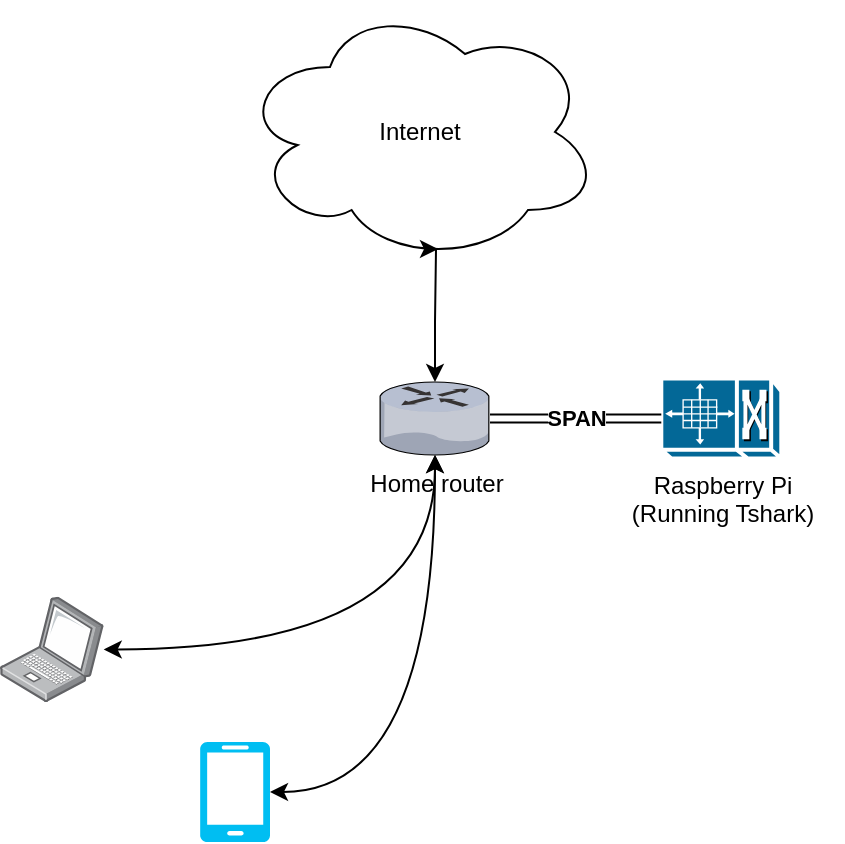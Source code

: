 <mxfile version="26.0.4">
  <diagram name="Página-1" id="ByPnyzdSTrtcEhe8VtN3">
    <mxGraphModel dx="1744" dy="2107" grid="1" gridSize="10" guides="1" tooltips="1" connect="1" arrows="1" fold="1" page="1" pageScale="1" pageWidth="827" pageHeight="1169" background="#ffffff" math="0" shadow="0">
      <root>
        <mxCell id="0" />
        <mxCell id="1" parent="0" />
        <mxCell id="RkF54FqupohJYXKTIumb-1" value="Home router" style="verticalLabelPosition=bottom;sketch=0;aspect=fixed;html=1;verticalAlign=top;strokeColor=none;align=center;outlineConnect=0;shape=mxgraph.citrix.router;" vertex="1" parent="1">
          <mxGeometry x="380" y="120" width="55" height="36.5" as="geometry" />
        </mxCell>
        <mxCell id="RkF54FqupohJYXKTIumb-2" value="Raspberry Pi&lt;div&gt;(Running Tshark&lt;span style=&quot;background-color: transparent; color: light-dark(rgb(0, 0, 0), rgb(255, 255, 255));&quot;&gt;)&lt;/span&gt;&lt;/div&gt;" style="shape=mxgraph.cisco.misc.pxf;html=1;pointerEvents=1;dashed=0;fillColor=#036897;strokeColor=#ffffff;strokeWidth=2;verticalLabelPosition=bottom;verticalAlign=top;align=center;outlineConnect=0;direction=south;" vertex="1" parent="1">
          <mxGeometry x="520.65" y="118.25" width="60" height="40" as="geometry" />
        </mxCell>
        <mxCell id="RkF54FqupohJYXKTIumb-3" value="" style="verticalLabelPosition=bottom;html=1;verticalAlign=top;align=center;strokeColor=none;fillColor=#00BEF2;shape=mxgraph.azure.mobile;pointerEvents=1;" vertex="1" parent="1">
          <mxGeometry x="290" y="300" width="35" height="50" as="geometry" />
        </mxCell>
        <mxCell id="RkF54FqupohJYXKTIumb-4" style="edgeStyle=orthogonalEdgeStyle;rounded=0;orthogonalLoop=1;jettySize=auto;html=1;endArrow=classic;endFill=1;curved=1;startArrow=classic;startFill=1;" edge="1" parent="1" source="RkF54FqupohJYXKTIumb-5" target="RkF54FqupohJYXKTIumb-1">
          <mxGeometry relative="1" as="geometry" />
        </mxCell>
        <mxCell id="RkF54FqupohJYXKTIumb-5" value="" style="image;points=[];aspect=fixed;html=1;align=center;shadow=0;dashed=0;image=img/lib/allied_telesis/computer_and_terminals/Laptop.svg;" vertex="1" parent="1">
          <mxGeometry x="190" y="227.4" width="51.86" height="52.6" as="geometry" />
        </mxCell>
        <mxCell id="RkF54FqupohJYXKTIumb-6" style="edgeStyle=orthogonalEdgeStyle;rounded=0;orthogonalLoop=1;jettySize=auto;html=1;endArrow=classic;endFill=1;curved=1;startArrow=classic;startFill=1;exitX=1;exitY=0.5;exitDx=0;exitDy=0;exitPerimeter=0;" edge="1" parent="1" source="RkF54FqupohJYXKTIumb-3" target="RkF54FqupohJYXKTIumb-1">
          <mxGeometry relative="1" as="geometry">
            <mxPoint x="355" y="301.95" as="sourcePoint" />
            <mxPoint x="521" y="204.95" as="targetPoint" />
          </mxGeometry>
        </mxCell>
        <mxCell id="RkF54FqupohJYXKTIumb-7" value="&lt;b&gt;SPAN&lt;/b&gt;" style="edgeStyle=orthogonalEdgeStyle;rounded=0;orthogonalLoop=1;jettySize=auto;html=1;endArrow=none;endFill=0;curved=1;startArrow=none;startFill=0;exitX=0.5;exitY=1;exitDx=0;exitDy=0;exitPerimeter=0;shape=link;" edge="1" parent="1" source="RkF54FqupohJYXKTIumb-2" target="RkF54FqupohJYXKTIumb-1">
          <mxGeometry relative="1" as="geometry">
            <mxPoint x="500" y="269.45" as="sourcePoint" />
            <mxPoint x="553" y="124.5" as="targetPoint" />
          </mxGeometry>
        </mxCell>
        <mxCell id="RkF54FqupohJYXKTIumb-8" value="" style="shape=image;html=1;verticalAlign=top;verticalLabelPosition=bottom;labelBackgroundColor=#ffffff;imageAspect=0;aspect=fixed;image=https://cdn4.iconfinder.com/data/icons/evil-icons-user-interface/64/download-128.png;align=center;" vertex="1" parent="1">
          <mxGeometry x="570" y="90.0" width="41.3" height="41.3" as="geometry" />
        </mxCell>
        <mxCell id="RkF54FqupohJYXKTIumb-9" value="Internet" style="ellipse;shape=cloud;whiteSpace=wrap;html=1;" vertex="1" parent="1">
          <mxGeometry x="310" y="-70" width="180" height="130" as="geometry" />
        </mxCell>
        <mxCell id="RkF54FqupohJYXKTIumb-10" style="edgeStyle=orthogonalEdgeStyle;rounded=0;orthogonalLoop=1;jettySize=auto;html=1;entryX=0.55;entryY=0.95;entryDx=0;entryDy=0;entryPerimeter=0;endArrow=classic;endFill=1;startArrow=classic;startFill=1;" edge="1" parent="1" source="RkF54FqupohJYXKTIumb-1" target="RkF54FqupohJYXKTIumb-9">
          <mxGeometry relative="1" as="geometry">
            <Array as="points">
              <mxPoint x="408" y="90" />
              <mxPoint x="408" y="90" />
              <mxPoint x="408" y="53" />
            </Array>
          </mxGeometry>
        </mxCell>
        <mxCell id="RkF54FqupohJYXKTIumb-11" value="" style="shape=image;html=1;verticalAlign=top;verticalLabelPosition=bottom;labelBackgroundColor=#ffffff;imageAspect=0;aspect=fixed;image=https://cdn4.iconfinder.com/data/icons/evil-icons-user-interface/64/download-128.png;align=center;" vertex="1" parent="1">
          <mxGeometry x="420" y="90.0" width="41.3" height="41.3" as="geometry" />
        </mxCell>
      </root>
    </mxGraphModel>
  </diagram>
</mxfile>
